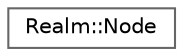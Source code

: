 digraph "Graphical Class Hierarchy"
{
 // LATEX_PDF_SIZE
  bgcolor="transparent";
  edge [fontname=Helvetica,fontsize=10,labelfontname=Helvetica,labelfontsize=10];
  node [fontname=Helvetica,fontsize=10,shape=box,height=0.2,width=0.4];
  rankdir="LR";
  Node0 [id="Node000000",label="Realm::Node",height=0.2,width=0.4,color="grey40", fillcolor="white", style="filled",URL="$structRealm_1_1Node.html",tooltip=" "];
}
